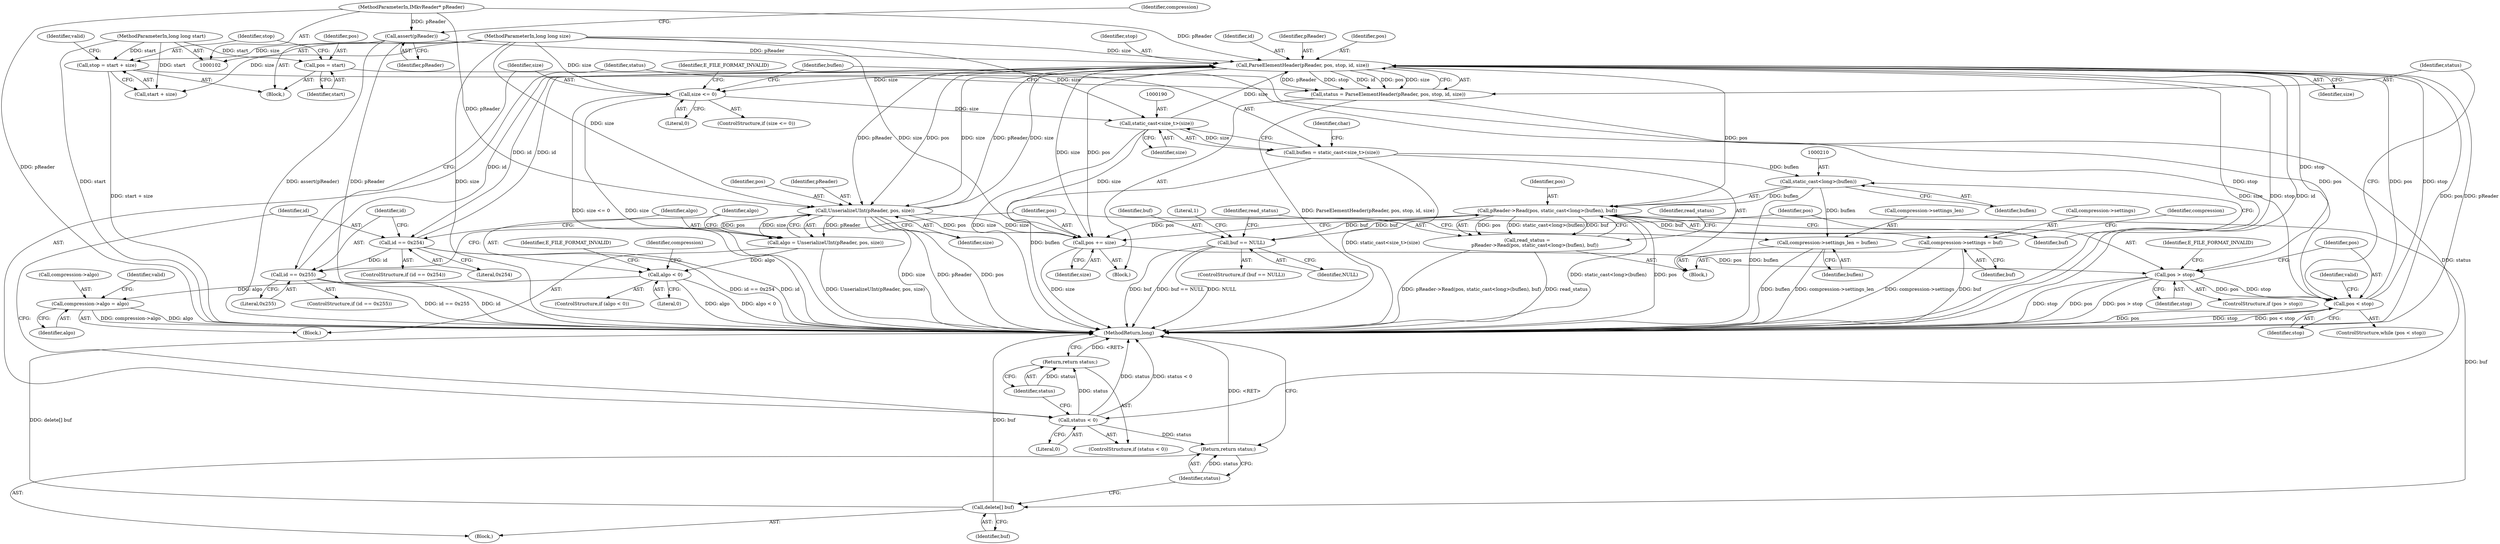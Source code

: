 digraph "0_Android_cc274e2abe8b2a6698a5c47d8aa4bb45f1f9538d_46@pointer" {
"1000136" [label="(Call,ParseElementHeader(pReader, pos, stop, id, size))"];
"1000156" [label="(Call,UnserializeUInt(pReader, pos, size))"];
"1000136" [label="(Call,ParseElementHeader(pReader, pos, stop, id, size))"];
"1000108" [label="(Call,assert(pReader))"];
"1000105" [label="(MethodParameterIn,IMkvReader* pReader)"];
"1000127" [label="(Call,pos < stop)"];
"1000234" [label="(Call,pos > stop)"];
"1000230" [label="(Call,pos += size)"];
"1000189" [label="(Call,static_cast<size_t>(size))"];
"1000181" [label="(Call,size <= 0)"];
"1000104" [label="(MethodParameterIn,long long size)"];
"1000207" [label="(Call,pReader->Read(pos, static_cast<long>(buflen), buf))"];
"1000209" [label="(Call,static_cast<long>(buflen))"];
"1000187" [label="(Call,buflen = static_cast<size_t>(size))"];
"1000198" [label="(Call,buf == NULL)"];
"1000113" [label="(Call,pos = start)"];
"1000103" [label="(MethodParameterIn,long long start)"];
"1000117" [label="(Call,stop = start + size)"];
"1000176" [label="(Call,id == 0x255)"];
"1000149" [label="(Call,id == 0x254)"];
"1000134" [label="(Call,status = ParseElementHeader(pReader, pos, stop, id, size))"];
"1000143" [label="(Call,status < 0)"];
"1000146" [label="(Return,return status;)"];
"1000218" [label="(Return,return status;)"];
"1000154" [label="(Call,algo = UnserializeUInt(pReader, pos, size))"];
"1000161" [label="(Call,algo < 0)"];
"1000166" [label="(Call,compression->algo = algo)"];
"1000205" [label="(Call,read_status =\n          pReader->Read(pos, static_cast<long>(buflen), buf))"];
"1000216" [label="(Call,delete[] buf)"];
"1000220" [label="(Call,compression->settings = buf)"];
"1000225" [label="(Call,compression->settings_len = buflen)"];
"1000246" [label="(MethodReturn,long)"];
"1000175" [label="(ControlStructure,if (id == 0x255))"];
"1000180" [label="(ControlStructure,if (size <= 0))"];
"1000142" [label="(ControlStructure,if (status < 0))"];
"1000105" [label="(MethodParameterIn,IMkvReader* pReader)"];
"1000140" [label="(Identifier,id)"];
"1000235" [label="(Identifier,pos)"];
"1000103" [label="(MethodParameterIn,long long start)"];
"1000155" [label="(Identifier,algo)"];
"1000177" [label="(Identifier,id)"];
"1000150" [label="(Identifier,id)"];
"1000216" [label="(Call,delete[] buf)"];
"1000111" [label="(Identifier,compression)"];
"1000198" [label="(Call,buf == NULL)"];
"1000145" [label="(Literal,0)"];
"1000104" [label="(MethodParameterIn,long long size)"];
"1000193" [label="(Identifier,char)"];
"1000189" [label="(Call,static_cast<size_t>(size))"];
"1000241" [label="(Identifier,valid)"];
"1000212" [label="(Identifier,buf)"];
"1000236" [label="(Identifier,stop)"];
"1000217" [label="(Identifier,buf)"];
"1000114" [label="(Identifier,pos)"];
"1000166" [label="(Call,compression->algo = algo)"];
"1000181" [label="(Call,size <= 0)"];
"1000182" [label="(Identifier,size)"];
"1000226" [label="(Call,compression->settings_len)"];
"1000141" [label="(Identifier,size)"];
"1000162" [label="(Identifier,algo)"];
"1000183" [label="(Literal,0)"];
"1000156" [label="(Call,UnserializeUInt(pReader, pos, size))"];
"1000108" [label="(Call,assert(pReader))"];
"1000163" [label="(Literal,0)"];
"1000118" [label="(Identifier,stop)"];
"1000203" [label="(Literal,1)"];
"1000129" [label="(Identifier,stop)"];
"1000176" [label="(Call,id == 0x255)"];
"1000135" [label="(Identifier,status)"];
"1000233" [label="(ControlStructure,if (pos > stop))"];
"1000219" [label="(Identifier,status)"];
"1000147" [label="(Identifier,status)"];
"1000232" [label="(Identifier,size)"];
"1000209" [label="(Call,static_cast<long>(buflen))"];
"1000185" [label="(Identifier,E_FILE_FORMAT_INVALID)"];
"1000229" [label="(Identifier,buflen)"];
"1000134" [label="(Call,status = ParseElementHeader(pReader, pos, stop, id, size))"];
"1000220" [label="(Call,compression->settings = buf)"];
"1000128" [label="(Identifier,pos)"];
"1000152" [label="(Block,)"];
"1000207" [label="(Call,pReader->Read(pos, static_cast<long>(buflen), buf))"];
"1000126" [label="(ControlStructure,while (pos < stop))"];
"1000238" [label="(Identifier,E_FILE_FORMAT_INVALID)"];
"1000199" [label="(Identifier,buf)"];
"1000158" [label="(Identifier,pos)"];
"1000214" [label="(Identifier,read_status)"];
"1000137" [label="(Identifier,pReader)"];
"1000234" [label="(Call,pos > stop)"];
"1000191" [label="(Identifier,size)"];
"1000188" [label="(Identifier,buflen)"];
"1000143" [label="(Call,status < 0)"];
"1000154" [label="(Call,algo = UnserializeUInt(pReader, pos, size))"];
"1000117" [label="(Call,stop = start + size)"];
"1000138" [label="(Identifier,pos)"];
"1000119" [label="(Call,start + size)"];
"1000170" [label="(Identifier,algo)"];
"1000113" [label="(Call,pos = start)"];
"1000151" [label="(Literal,0x254)"];
"1000206" [label="(Identifier,read_status)"];
"1000165" [label="(Identifier,E_FILE_FORMAT_INVALID)"];
"1000107" [label="(Block,)"];
"1000211" [label="(Identifier,buflen)"];
"1000197" [label="(ControlStructure,if (buf == NULL))"];
"1000149" [label="(Call,id == 0x254)"];
"1000187" [label="(Call,buflen = static_cast<size_t>(size))"];
"1000225" [label="(Call,compression->settings_len = buflen)"];
"1000231" [label="(Identifier,pos)"];
"1000167" [label="(Call,compression->algo)"];
"1000127" [label="(Call,pos < stop)"];
"1000148" [label="(ControlStructure,if (id == 0x254))"];
"1000146" [label="(Return,return status;)"];
"1000109" [label="(Identifier,pReader)"];
"1000124" [label="(Identifier,valid)"];
"1000144" [label="(Identifier,status)"];
"1000157" [label="(Identifier,pReader)"];
"1000200" [label="(Identifier,NULL)"];
"1000168" [label="(Identifier,compression)"];
"1000115" [label="(Identifier,start)"];
"1000227" [label="(Identifier,compression)"];
"1000136" [label="(Call,ParseElementHeader(pReader, pos, stop, id, size))"];
"1000161" [label="(Call,algo < 0)"];
"1000160" [label="(ControlStructure,if (algo < 0))"];
"1000230" [label="(Call,pos += size)"];
"1000221" [label="(Call,compression->settings)"];
"1000178" [label="(Literal,0x255)"];
"1000139" [label="(Identifier,stop)"];
"1000224" [label="(Identifier,buf)"];
"1000130" [label="(Block,)"];
"1000159" [label="(Identifier,size)"];
"1000208" [label="(Identifier,pos)"];
"1000218" [label="(Return,return status;)"];
"1000179" [label="(Block,)"];
"1000205" [label="(Call,read_status =\n          pReader->Read(pos, static_cast<long>(buflen), buf))"];
"1000172" [label="(Identifier,valid)"];
"1000215" [label="(Block,)"];
"1000136" -> "1000134"  [label="AST: "];
"1000136" -> "1000141"  [label="CFG: "];
"1000137" -> "1000136"  [label="AST: "];
"1000138" -> "1000136"  [label="AST: "];
"1000139" -> "1000136"  [label="AST: "];
"1000140" -> "1000136"  [label="AST: "];
"1000141" -> "1000136"  [label="AST: "];
"1000134" -> "1000136"  [label="CFG: "];
"1000136" -> "1000246"  [label="DDG: size"];
"1000136" -> "1000246"  [label="DDG: stop"];
"1000136" -> "1000246"  [label="DDG: id"];
"1000136" -> "1000246"  [label="DDG: pos"];
"1000136" -> "1000246"  [label="DDG: pReader"];
"1000136" -> "1000134"  [label="DDG: pReader"];
"1000136" -> "1000134"  [label="DDG: stop"];
"1000136" -> "1000134"  [label="DDG: id"];
"1000136" -> "1000134"  [label="DDG: pos"];
"1000136" -> "1000134"  [label="DDG: size"];
"1000156" -> "1000136"  [label="DDG: pReader"];
"1000156" -> "1000136"  [label="DDG: size"];
"1000108" -> "1000136"  [label="DDG: pReader"];
"1000105" -> "1000136"  [label="DDG: pReader"];
"1000127" -> "1000136"  [label="DDG: pos"];
"1000127" -> "1000136"  [label="DDG: stop"];
"1000176" -> "1000136"  [label="DDG: id"];
"1000149" -> "1000136"  [label="DDG: id"];
"1000104" -> "1000136"  [label="DDG: size"];
"1000189" -> "1000136"  [label="DDG: size"];
"1000136" -> "1000149"  [label="DDG: id"];
"1000136" -> "1000156"  [label="DDG: pReader"];
"1000136" -> "1000156"  [label="DDG: pos"];
"1000136" -> "1000156"  [label="DDG: size"];
"1000136" -> "1000181"  [label="DDG: size"];
"1000136" -> "1000207"  [label="DDG: pos"];
"1000136" -> "1000230"  [label="DDG: size"];
"1000136" -> "1000230"  [label="DDG: pos"];
"1000136" -> "1000234"  [label="DDG: stop"];
"1000156" -> "1000154"  [label="AST: "];
"1000156" -> "1000159"  [label="CFG: "];
"1000157" -> "1000156"  [label="AST: "];
"1000158" -> "1000156"  [label="AST: "];
"1000159" -> "1000156"  [label="AST: "];
"1000154" -> "1000156"  [label="CFG: "];
"1000156" -> "1000246"  [label="DDG: size"];
"1000156" -> "1000246"  [label="DDG: pReader"];
"1000156" -> "1000246"  [label="DDG: pos"];
"1000156" -> "1000154"  [label="DDG: pReader"];
"1000156" -> "1000154"  [label="DDG: pos"];
"1000156" -> "1000154"  [label="DDG: size"];
"1000105" -> "1000156"  [label="DDG: pReader"];
"1000104" -> "1000156"  [label="DDG: size"];
"1000156" -> "1000230"  [label="DDG: size"];
"1000156" -> "1000230"  [label="DDG: pos"];
"1000108" -> "1000107"  [label="AST: "];
"1000108" -> "1000109"  [label="CFG: "];
"1000109" -> "1000108"  [label="AST: "];
"1000111" -> "1000108"  [label="CFG: "];
"1000108" -> "1000246"  [label="DDG: assert(pReader)"];
"1000108" -> "1000246"  [label="DDG: pReader"];
"1000105" -> "1000108"  [label="DDG: pReader"];
"1000105" -> "1000102"  [label="AST: "];
"1000105" -> "1000246"  [label="DDG: pReader"];
"1000127" -> "1000126"  [label="AST: "];
"1000127" -> "1000129"  [label="CFG: "];
"1000128" -> "1000127"  [label="AST: "];
"1000129" -> "1000127"  [label="AST: "];
"1000135" -> "1000127"  [label="CFG: "];
"1000241" -> "1000127"  [label="CFG: "];
"1000127" -> "1000246"  [label="DDG: stop"];
"1000127" -> "1000246"  [label="DDG: pos < stop"];
"1000127" -> "1000246"  [label="DDG: pos"];
"1000234" -> "1000127"  [label="DDG: pos"];
"1000234" -> "1000127"  [label="DDG: stop"];
"1000113" -> "1000127"  [label="DDG: pos"];
"1000117" -> "1000127"  [label="DDG: stop"];
"1000234" -> "1000233"  [label="AST: "];
"1000234" -> "1000236"  [label="CFG: "];
"1000235" -> "1000234"  [label="AST: "];
"1000236" -> "1000234"  [label="AST: "];
"1000128" -> "1000234"  [label="CFG: "];
"1000238" -> "1000234"  [label="CFG: "];
"1000234" -> "1000246"  [label="DDG: stop"];
"1000234" -> "1000246"  [label="DDG: pos"];
"1000234" -> "1000246"  [label="DDG: pos > stop"];
"1000230" -> "1000234"  [label="DDG: pos"];
"1000230" -> "1000130"  [label="AST: "];
"1000230" -> "1000232"  [label="CFG: "];
"1000231" -> "1000230"  [label="AST: "];
"1000232" -> "1000230"  [label="AST: "];
"1000235" -> "1000230"  [label="CFG: "];
"1000230" -> "1000246"  [label="DDG: size"];
"1000189" -> "1000230"  [label="DDG: size"];
"1000104" -> "1000230"  [label="DDG: size"];
"1000207" -> "1000230"  [label="DDG: pos"];
"1000189" -> "1000187"  [label="AST: "];
"1000189" -> "1000191"  [label="CFG: "];
"1000190" -> "1000189"  [label="AST: "];
"1000191" -> "1000189"  [label="AST: "];
"1000187" -> "1000189"  [label="CFG: "];
"1000189" -> "1000246"  [label="DDG: size"];
"1000189" -> "1000187"  [label="DDG: size"];
"1000181" -> "1000189"  [label="DDG: size"];
"1000104" -> "1000189"  [label="DDG: size"];
"1000181" -> "1000180"  [label="AST: "];
"1000181" -> "1000183"  [label="CFG: "];
"1000182" -> "1000181"  [label="AST: "];
"1000183" -> "1000181"  [label="AST: "];
"1000185" -> "1000181"  [label="CFG: "];
"1000188" -> "1000181"  [label="CFG: "];
"1000181" -> "1000246"  [label="DDG: size <= 0"];
"1000181" -> "1000246"  [label="DDG: size"];
"1000104" -> "1000181"  [label="DDG: size"];
"1000104" -> "1000102"  [label="AST: "];
"1000104" -> "1000246"  [label="DDG: size"];
"1000104" -> "1000117"  [label="DDG: size"];
"1000104" -> "1000119"  [label="DDG: size"];
"1000207" -> "1000205"  [label="AST: "];
"1000207" -> "1000212"  [label="CFG: "];
"1000208" -> "1000207"  [label="AST: "];
"1000209" -> "1000207"  [label="AST: "];
"1000212" -> "1000207"  [label="AST: "];
"1000205" -> "1000207"  [label="CFG: "];
"1000207" -> "1000246"  [label="DDG: static_cast<long>(buflen)"];
"1000207" -> "1000246"  [label="DDG: pos"];
"1000207" -> "1000198"  [label="DDG: buf"];
"1000207" -> "1000205"  [label="DDG: pos"];
"1000207" -> "1000205"  [label="DDG: static_cast<long>(buflen)"];
"1000207" -> "1000205"  [label="DDG: buf"];
"1000209" -> "1000207"  [label="DDG: buflen"];
"1000198" -> "1000207"  [label="DDG: buf"];
"1000207" -> "1000216"  [label="DDG: buf"];
"1000207" -> "1000220"  [label="DDG: buf"];
"1000209" -> "1000211"  [label="CFG: "];
"1000210" -> "1000209"  [label="AST: "];
"1000211" -> "1000209"  [label="AST: "];
"1000212" -> "1000209"  [label="CFG: "];
"1000209" -> "1000246"  [label="DDG: buflen"];
"1000187" -> "1000209"  [label="DDG: buflen"];
"1000209" -> "1000225"  [label="DDG: buflen"];
"1000187" -> "1000179"  [label="AST: "];
"1000188" -> "1000187"  [label="AST: "];
"1000193" -> "1000187"  [label="CFG: "];
"1000187" -> "1000246"  [label="DDG: buflen"];
"1000187" -> "1000246"  [label="DDG: static_cast<size_t>(size)"];
"1000198" -> "1000197"  [label="AST: "];
"1000198" -> "1000200"  [label="CFG: "];
"1000199" -> "1000198"  [label="AST: "];
"1000200" -> "1000198"  [label="AST: "];
"1000203" -> "1000198"  [label="CFG: "];
"1000206" -> "1000198"  [label="CFG: "];
"1000198" -> "1000246"  [label="DDG: NULL"];
"1000198" -> "1000246"  [label="DDG: buf"];
"1000198" -> "1000246"  [label="DDG: buf == NULL"];
"1000113" -> "1000107"  [label="AST: "];
"1000113" -> "1000115"  [label="CFG: "];
"1000114" -> "1000113"  [label="AST: "];
"1000115" -> "1000113"  [label="AST: "];
"1000118" -> "1000113"  [label="CFG: "];
"1000103" -> "1000113"  [label="DDG: start"];
"1000103" -> "1000102"  [label="AST: "];
"1000103" -> "1000246"  [label="DDG: start"];
"1000103" -> "1000117"  [label="DDG: start"];
"1000103" -> "1000119"  [label="DDG: start"];
"1000117" -> "1000107"  [label="AST: "];
"1000117" -> "1000119"  [label="CFG: "];
"1000118" -> "1000117"  [label="AST: "];
"1000119" -> "1000117"  [label="AST: "];
"1000124" -> "1000117"  [label="CFG: "];
"1000117" -> "1000246"  [label="DDG: start + size"];
"1000176" -> "1000175"  [label="AST: "];
"1000176" -> "1000178"  [label="CFG: "];
"1000177" -> "1000176"  [label="AST: "];
"1000178" -> "1000176"  [label="AST: "];
"1000182" -> "1000176"  [label="CFG: "];
"1000231" -> "1000176"  [label="CFG: "];
"1000176" -> "1000246"  [label="DDG: id == 0x255"];
"1000176" -> "1000246"  [label="DDG: id"];
"1000149" -> "1000176"  [label="DDG: id"];
"1000149" -> "1000148"  [label="AST: "];
"1000149" -> "1000151"  [label="CFG: "];
"1000150" -> "1000149"  [label="AST: "];
"1000151" -> "1000149"  [label="AST: "];
"1000155" -> "1000149"  [label="CFG: "];
"1000177" -> "1000149"  [label="CFG: "];
"1000149" -> "1000246"  [label="DDG: id == 0x254"];
"1000149" -> "1000246"  [label="DDG: id"];
"1000134" -> "1000130"  [label="AST: "];
"1000135" -> "1000134"  [label="AST: "];
"1000144" -> "1000134"  [label="CFG: "];
"1000134" -> "1000246"  [label="DDG: ParseElementHeader(pReader, pos, stop, id, size)"];
"1000134" -> "1000143"  [label="DDG: status"];
"1000143" -> "1000142"  [label="AST: "];
"1000143" -> "1000145"  [label="CFG: "];
"1000144" -> "1000143"  [label="AST: "];
"1000145" -> "1000143"  [label="AST: "];
"1000147" -> "1000143"  [label="CFG: "];
"1000150" -> "1000143"  [label="CFG: "];
"1000143" -> "1000246"  [label="DDG: status"];
"1000143" -> "1000246"  [label="DDG: status < 0"];
"1000143" -> "1000146"  [label="DDG: status"];
"1000143" -> "1000218"  [label="DDG: status"];
"1000146" -> "1000142"  [label="AST: "];
"1000146" -> "1000147"  [label="CFG: "];
"1000147" -> "1000146"  [label="AST: "];
"1000246" -> "1000146"  [label="CFG: "];
"1000146" -> "1000246"  [label="DDG: <RET>"];
"1000147" -> "1000146"  [label="DDG: status"];
"1000218" -> "1000215"  [label="AST: "];
"1000218" -> "1000219"  [label="CFG: "];
"1000219" -> "1000218"  [label="AST: "];
"1000246" -> "1000218"  [label="CFG: "];
"1000218" -> "1000246"  [label="DDG: <RET>"];
"1000219" -> "1000218"  [label="DDG: status"];
"1000154" -> "1000152"  [label="AST: "];
"1000155" -> "1000154"  [label="AST: "];
"1000162" -> "1000154"  [label="CFG: "];
"1000154" -> "1000246"  [label="DDG: UnserializeUInt(pReader, pos, size)"];
"1000154" -> "1000161"  [label="DDG: algo"];
"1000161" -> "1000160"  [label="AST: "];
"1000161" -> "1000163"  [label="CFG: "];
"1000162" -> "1000161"  [label="AST: "];
"1000163" -> "1000161"  [label="AST: "];
"1000165" -> "1000161"  [label="CFG: "];
"1000168" -> "1000161"  [label="CFG: "];
"1000161" -> "1000246"  [label="DDG: algo"];
"1000161" -> "1000246"  [label="DDG: algo < 0"];
"1000161" -> "1000166"  [label="DDG: algo"];
"1000166" -> "1000152"  [label="AST: "];
"1000166" -> "1000170"  [label="CFG: "];
"1000167" -> "1000166"  [label="AST: "];
"1000170" -> "1000166"  [label="AST: "];
"1000172" -> "1000166"  [label="CFG: "];
"1000166" -> "1000246"  [label="DDG: compression->algo"];
"1000166" -> "1000246"  [label="DDG: algo"];
"1000205" -> "1000179"  [label="AST: "];
"1000206" -> "1000205"  [label="AST: "];
"1000214" -> "1000205"  [label="CFG: "];
"1000205" -> "1000246"  [label="DDG: read_status"];
"1000205" -> "1000246"  [label="DDG: pReader->Read(pos, static_cast<long>(buflen), buf)"];
"1000216" -> "1000215"  [label="AST: "];
"1000216" -> "1000217"  [label="CFG: "];
"1000217" -> "1000216"  [label="AST: "];
"1000219" -> "1000216"  [label="CFG: "];
"1000216" -> "1000246"  [label="DDG: delete[] buf"];
"1000216" -> "1000246"  [label="DDG: buf"];
"1000220" -> "1000179"  [label="AST: "];
"1000220" -> "1000224"  [label="CFG: "];
"1000221" -> "1000220"  [label="AST: "];
"1000224" -> "1000220"  [label="AST: "];
"1000227" -> "1000220"  [label="CFG: "];
"1000220" -> "1000246"  [label="DDG: compression->settings"];
"1000220" -> "1000246"  [label="DDG: buf"];
"1000225" -> "1000179"  [label="AST: "];
"1000225" -> "1000229"  [label="CFG: "];
"1000226" -> "1000225"  [label="AST: "];
"1000229" -> "1000225"  [label="AST: "];
"1000231" -> "1000225"  [label="CFG: "];
"1000225" -> "1000246"  [label="DDG: compression->settings_len"];
"1000225" -> "1000246"  [label="DDG: buflen"];
}
